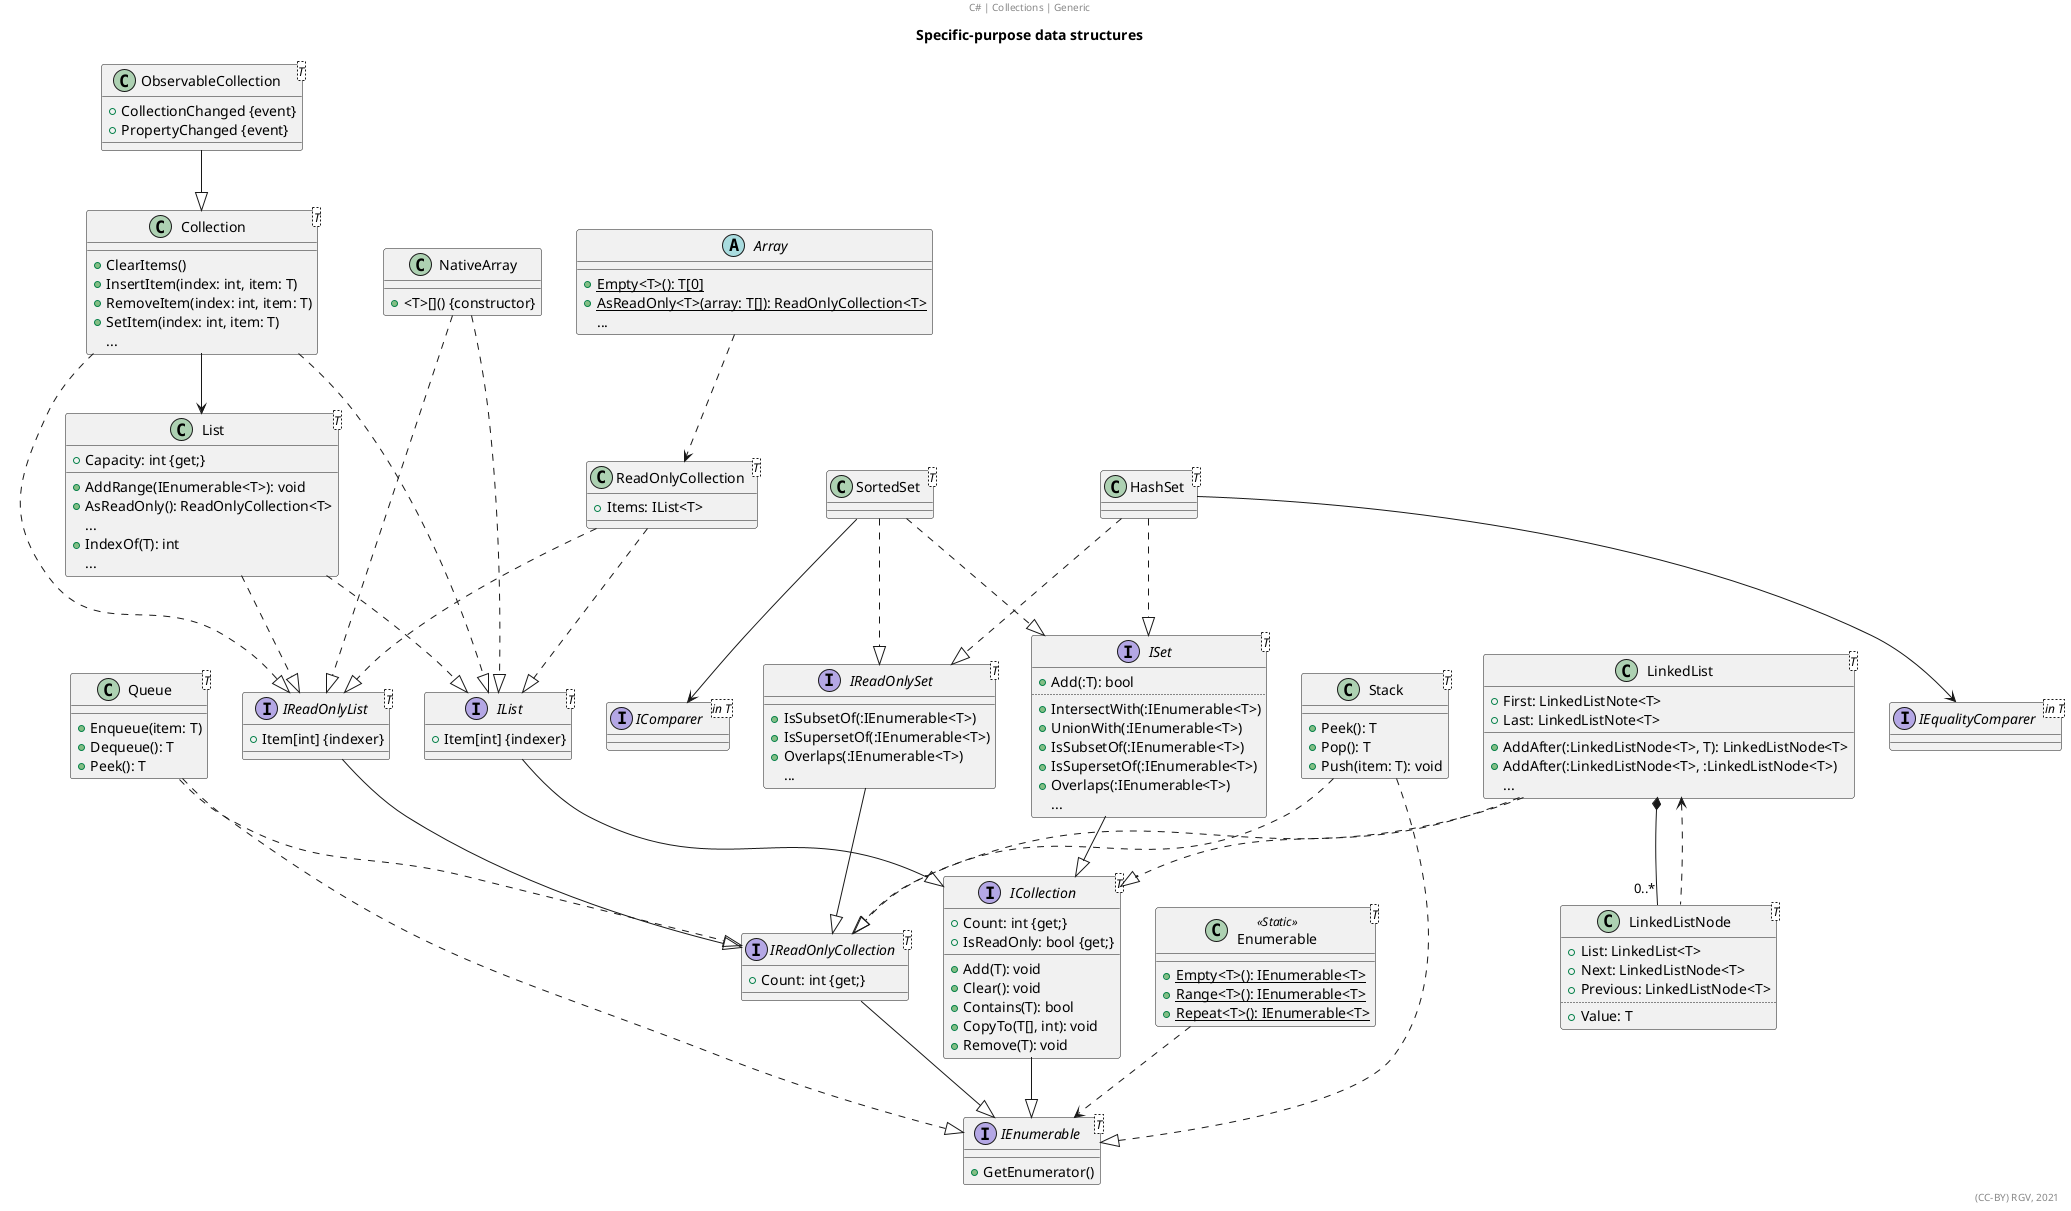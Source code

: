@startuml
'https://plantuml.com/class-diagram
title Specific-purpose data structures
center header C# | Collections | Generic
'''''''''''''
'''''''''''''
'TODO: DICTIONARIES, ALL HIERARCHY
'TODO: NON GENERICS! https://docs.microsoft.com/en-us/archive/blogs/kcwalina/system-collections-vs-system-collection-generic-and-system-collections-objectmodel
'IENUMERATOR!!!

''''''''''''' Common

class List<T>
{
    +Capacity: int {get;}
    
    +AddRange(IEnumerable<T>): void
    +AsReadOnly(): ReadOnlyCollection<T>
    {method}...
    +IndexOf(T): int
    {method}...
}

interface IList<T>
{
    +Item[int] {indexer}
}

interface IReadOnlyList<T>
{
    +Item[int] {indexer}
}

interface IReadOnlyCollection<T>
{
    +Count: int {get;}
}

interface ICollection<T>
{
    +Count: int {get;}
    +IsReadOnly: bool {get;}
    
    +Add(T): void 
    +Clear(): void 
    +Contains(T): bool 
    +CopyTo(T[], int): void
    +Remove(T): void 
}

interface IEnumerable<T>
{
    +GetEnumerator()
}

interface IComparer<in T> 
interface IEqualityComparer<in T> 

''''''''''''' Sets

interface IReadOnlySet<T> {
+IsSubsetOf(:IEnumerable<T>)
    +IsSupersetOf(:IEnumerable<T>)
    +Overlaps(:IEnumerable<T>)
    {method}...
}
interface ISet<T> 
{
    +Add(:T): bool
    ..
    +IntersectWith(:IEnumerable<T>)
    +UnionWith(:IEnumerable<T>)
    +IsSubsetOf(:IEnumerable<T>)
    +IsSupersetOf(:IEnumerable<T>)
    +Overlaps(:IEnumerable<T>)
    {method}...
}

class SortedSet<T> 


class HashSet<T>


''''''''''''' Dictionaries

''''''''''''' Extensive

class NativeArray
{
+<T>[]() {constructor}
}

class ReadOnlyCollection<T>
{
    +Items: IList<T>
}

class Collection<T> 
{
    +ClearItems()
    +InsertItem(index: int, item: T)
    +RemoveItem(index: int, item: T)
    +SetItem(index: int, item: T)
    {method}...
}

class ObservableCollection<T> 
{
    +CollectionChanged {event}
    +PropertyChanged {event}
}

class LinkedList<T> 
{
    +First: LinkedListNote<T>
    +Last: LinkedListNote<T>
    +AddAfter(:LinkedListNode<T>, T): LinkedListNode<T>
    +AddAfter(:LinkedListNode<T>, :LinkedListNode<T>)
    {method}...
}
class LinkedListNode<T> 
{
    +List: LinkedList<T>
    +Next: LinkedListNode<T>
    +Previous: LinkedListNode<T>
    ..
    +Value: T
}

abstract class Array
{
    +{static}Empty<T>(): T[0]
    +{static}AsReadOnly<T>(array: T[]): ReadOnlyCollection<T>
    {method}...  
}

class Stack<T>
{
    +Peek(): T
    +Pop(): T
    +Push(item: T): void
}

class Queue<T>
{
    +Enqueue(item: T)
    +Dequeue(): T
    +Peek(): T
}

class  Enumerable<T> <<Static>> 
{
    +{static}Empty<T>(): IEnumerable<T>
    +{static}Range<T>(): IEnumerable<T>
    +{static}Repeat<T>(): IEnumerable<T>
}


'''''''''''''
'''''''''''''
'''''''''''''

ReadOnlyCollection ..|> IList
ReadOnlyCollection ..|> IReadOnlyList

List..|>IList
List..|>IReadOnlyList

IList --|> ICollection
ICollection --|> IEnumerable

IReadOnlyList--|>IReadOnlyCollection
IReadOnlyCollection --|> IEnumerable
Enumerable ..> IEnumerable

'''''''''''''

ISet --|> ICollection

IReadOnlySet --|> IReadOnlyCollection

SortedSet ..|> ISet
SortedSet ..|> IReadOnlySet
    SortedSet --> IComparer
    
HashSet ..|> ISet
HashSet ..|> IReadOnlySet
    HashSet --> IEqualityComparer

'''''''''''''

NativeArray ...|> IReadOnlyList
NativeArray ...|> IList

ReadOnlyCollection <.u. Array
'
Stack ..|> IEnumerable
Stack ..|> IReadOnlyCollection

Queue ..|> IEnumerable
Queue ..|> IReadOnlyCollection


Collection ..|> IList 
Collection ..|> IReadOnlyList
Collection --> List

ObservableCollection --|> Collection

LinkedList ..|> ICollection
LinkedList ..|> IReadOnlyCollection
    LinkedList *-- "0..*" LinkedListNode
    LinkedList <.. LinkedListNode

'''''''''''''
right footer (CC-BY) RGV, 2021
@enduml